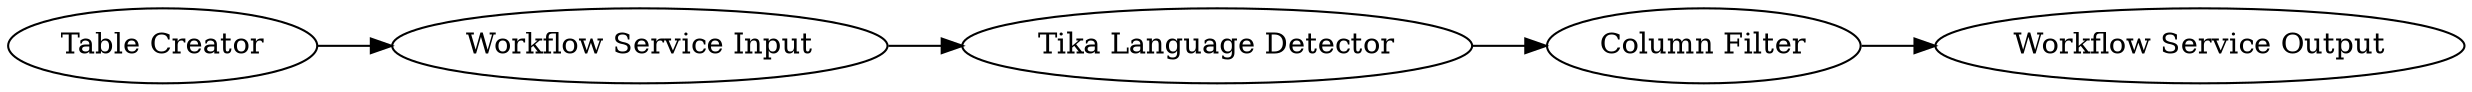 digraph {
	4 -> 3
	158 -> 1
	2 -> 4
	1 -> 2
	1 [label="Workflow Service Input"]
	158 [label="Table Creator"]
	4 [label="Column Filter"]
	3 [label="Workflow Service Output"]
	2 [label="Tika Language Detector"]
	rankdir=LR
}
